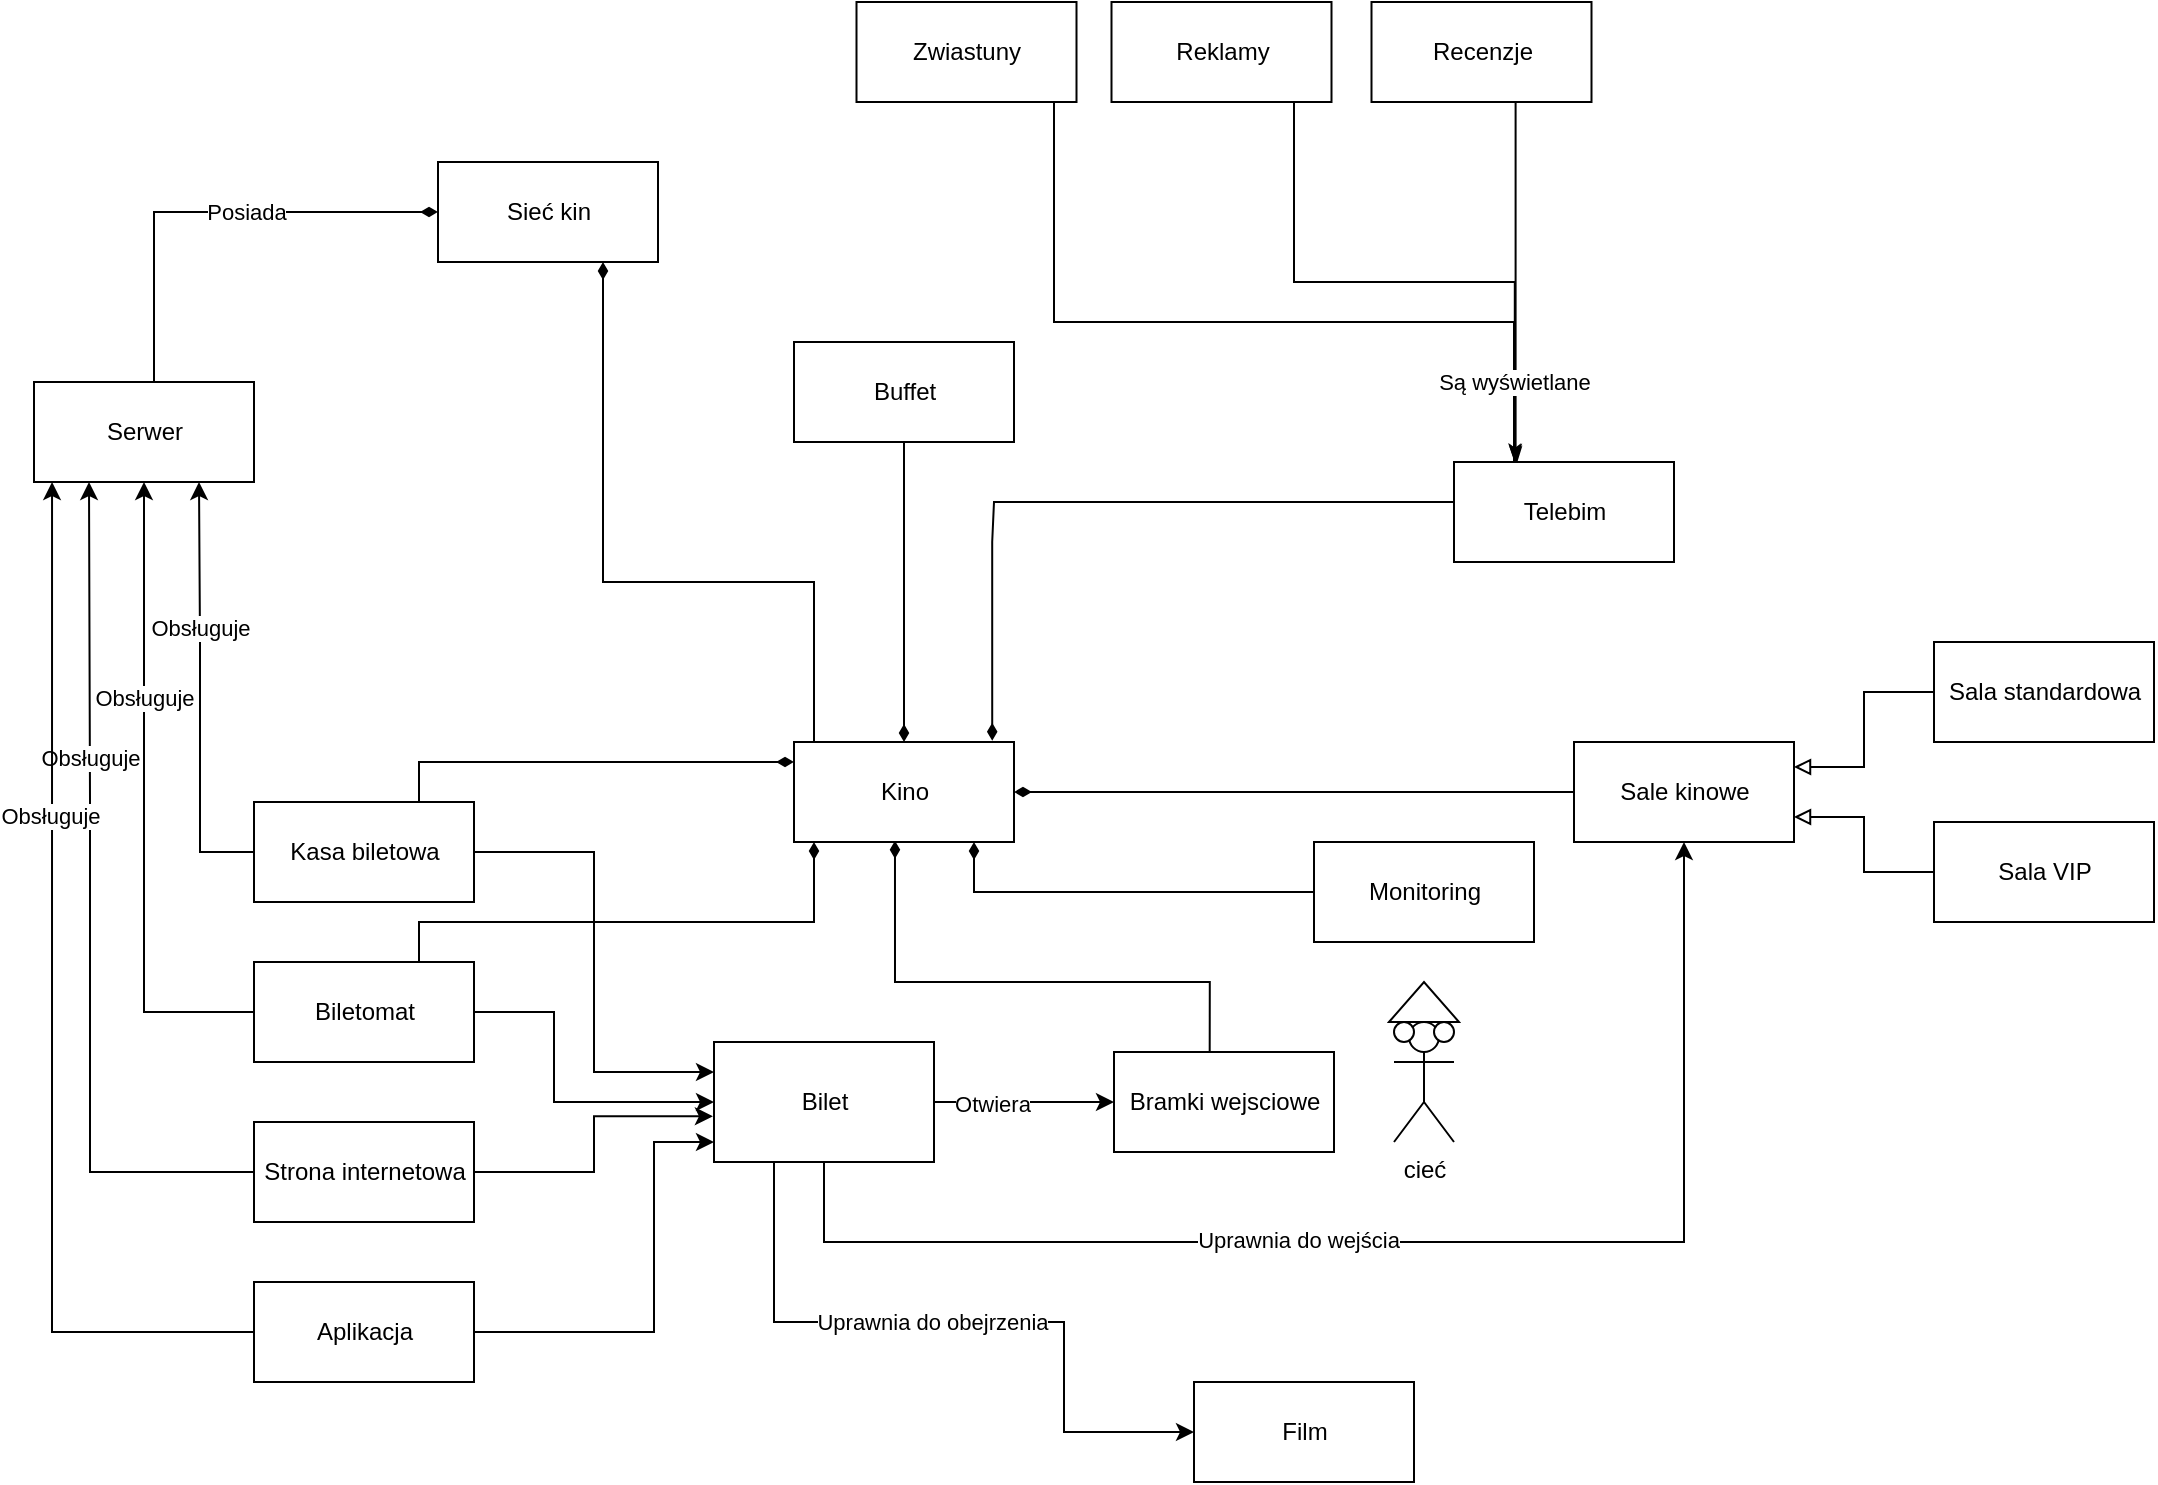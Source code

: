 <mxfile version="20.6.2" type="github" pages="3">
  <diagram id="tUHtiKDfzgEZTVPMA67a" name="Strona-1">
    <mxGraphModel dx="2889" dy="1122" grid="1" gridSize="10" guides="1" tooltips="1" connect="1" arrows="1" fold="1" page="1" pageScale="1" pageWidth="827" pageHeight="1169" math="0" shadow="0">
      <root>
        <mxCell id="0" />
        <mxCell id="1" parent="0" />
        <mxCell id="e89EQoEDFY6EmZiCrGHN-27" style="edgeStyle=orthogonalEdgeStyle;rounded=0;orthogonalLoop=1;jettySize=auto;html=1;exitX=0.459;exitY=0.987;exitDx=0;exitDy=0;entryX=0.435;entryY=0;entryDx=0;entryDy=0;entryPerimeter=0;endArrow=none;endFill=0;startArrow=diamondThin;startFill=1;exitPerimeter=0;" parent="1" source="e89EQoEDFY6EmZiCrGHN-5" target="e89EQoEDFY6EmZiCrGHN-6" edge="1">
          <mxGeometry relative="1" as="geometry">
            <Array as="points">
              <mxPoint x="-239" y="600" />
              <mxPoint x="-82" y="600" />
            </Array>
          </mxGeometry>
        </mxCell>
        <mxCell id="e89EQoEDFY6EmZiCrGHN-29" style="edgeStyle=orthogonalEdgeStyle;rounded=0;orthogonalLoop=1;jettySize=auto;html=1;exitX=1;exitY=0.5;exitDx=0;exitDy=0;entryX=0;entryY=0.5;entryDx=0;entryDy=0;endArrow=none;endFill=0;startArrow=diamondThin;startFill=1;" parent="1" source="e89EQoEDFY6EmZiCrGHN-5" target="e89EQoEDFY6EmZiCrGHN-9" edge="1">
          <mxGeometry relative="1" as="geometry">
            <mxPoint x="90" y="510" as="targetPoint" />
          </mxGeometry>
        </mxCell>
        <mxCell id="e89EQoEDFY6EmZiCrGHN-35" style="edgeStyle=orthogonalEdgeStyle;rounded=0;orthogonalLoop=1;jettySize=auto;html=1;entryX=0;entryY=0.5;entryDx=0;entryDy=0;endArrow=none;endFill=0;startArrow=diamondThin;startFill=1;exitX=0.901;exitY=-0.013;exitDx=0;exitDy=0;exitPerimeter=0;" parent="1" source="e89EQoEDFY6EmZiCrGHN-5" target="e89EQoEDFY6EmZiCrGHN-10" edge="1">
          <mxGeometry relative="1" as="geometry">
            <Array as="points">
              <mxPoint x="-191" y="380" />
              <mxPoint x="-190" y="380" />
              <mxPoint x="-190" y="360" />
              <mxPoint x="40" y="360" />
            </Array>
            <mxPoint x="-150" y="460" as="sourcePoint" />
          </mxGeometry>
        </mxCell>
        <mxCell id="yFYlk5kQzv674qGUQw_e-14" style="edgeStyle=orthogonalEdgeStyle;rounded=0;orthogonalLoop=1;jettySize=auto;html=1;entryX=0.75;entryY=1;entryDx=0;entryDy=0;endArrow=diamondThin;endFill=1;startArrow=none;startFill=0;" parent="1" source="e89EQoEDFY6EmZiCrGHN-5" target="e89EQoEDFY6EmZiCrGHN-21" edge="1">
          <mxGeometry relative="1" as="geometry">
            <Array as="points">
              <mxPoint x="-280" y="400" />
              <mxPoint x="-385" y="400" />
            </Array>
          </mxGeometry>
        </mxCell>
        <mxCell id="yFYlk5kQzv674qGUQw_e-15" style="edgeStyle=orthogonalEdgeStyle;rounded=0;orthogonalLoop=1;jettySize=auto;html=1;entryX=0.5;entryY=1;entryDx=0;entryDy=0;endArrow=none;endFill=0;startArrow=diamondThin;startFill=1;" parent="1" source="e89EQoEDFY6EmZiCrGHN-5" target="e89EQoEDFY6EmZiCrGHN-19" edge="1">
          <mxGeometry relative="1" as="geometry" />
        </mxCell>
        <mxCell id="yFYlk5kQzv674qGUQw_e-16" style="edgeStyle=orthogonalEdgeStyle;rounded=0;orthogonalLoop=1;jettySize=auto;html=1;entryX=0.75;entryY=0;entryDx=0;entryDy=0;endArrow=none;endFill=0;startArrow=diamondThin;startFill=1;" parent="1" source="e89EQoEDFY6EmZiCrGHN-5" target="e89EQoEDFY6EmZiCrGHN-7" edge="1">
          <mxGeometry relative="1" as="geometry">
            <Array as="points">
              <mxPoint x="-477" y="490" />
            </Array>
          </mxGeometry>
        </mxCell>
        <mxCell id="yFYlk5kQzv674qGUQw_e-17" style="edgeStyle=orthogonalEdgeStyle;rounded=0;orthogonalLoop=1;jettySize=auto;html=1;entryX=0.75;entryY=0;entryDx=0;entryDy=0;endArrow=none;endFill=0;startArrow=diamondThin;startFill=1;" parent="1" source="e89EQoEDFY6EmZiCrGHN-5" target="e89EQoEDFY6EmZiCrGHN-8" edge="1">
          <mxGeometry relative="1" as="geometry">
            <Array as="points">
              <mxPoint x="-280" y="570" />
              <mxPoint x="-477" y="570" />
            </Array>
          </mxGeometry>
        </mxCell>
        <mxCell id="yFYlk5kQzv674qGUQw_e-20" style="edgeStyle=orthogonalEdgeStyle;rounded=0;orthogonalLoop=1;jettySize=auto;html=1;entryX=0;entryY=0.5;entryDx=0;entryDy=0;endArrow=none;endFill=0;startArrow=diamondThin;startFill=1;" parent="1" source="e89EQoEDFY6EmZiCrGHN-5" target="e89EQoEDFY6EmZiCrGHN-11" edge="1">
          <mxGeometry relative="1" as="geometry">
            <Array as="points">
              <mxPoint x="-200" y="555" />
            </Array>
          </mxGeometry>
        </mxCell>
        <mxCell id="e89EQoEDFY6EmZiCrGHN-5" value="Kino" style="html=1;" parent="1" vertex="1">
          <mxGeometry x="-290" y="480" width="110" height="50" as="geometry" />
        </mxCell>
        <mxCell id="e89EQoEDFY6EmZiCrGHN-6" value="Bramki wejsciowe" style="html=1;" parent="1" vertex="1">
          <mxGeometry x="-130" y="635" width="110" height="50" as="geometry" />
        </mxCell>
        <mxCell id="e89EQoEDFY6EmZiCrGHN-31" style="edgeStyle=orthogonalEdgeStyle;rounded=0;orthogonalLoop=1;jettySize=auto;html=1;exitX=1;exitY=0.5;exitDx=0;exitDy=0;entryX=0;entryY=0.25;entryDx=0;entryDy=0;" parent="1" source="e89EQoEDFY6EmZiCrGHN-7" target="e89EQoEDFY6EmZiCrGHN-18" edge="1">
          <mxGeometry relative="1" as="geometry" />
        </mxCell>
        <mxCell id="yFYlk5kQzv674qGUQw_e-13" style="edgeStyle=orthogonalEdgeStyle;rounded=0;orthogonalLoop=1;jettySize=auto;html=1;entryX=0.75;entryY=1;entryDx=0;entryDy=0;endArrow=classic;endFill=1;" parent="1" source="e89EQoEDFY6EmZiCrGHN-7" target="e89EQoEDFY6EmZiCrGHN-20" edge="1">
          <mxGeometry relative="1" as="geometry">
            <Array as="points">
              <mxPoint x="-587" y="535" />
              <mxPoint x="-587" y="430" />
            </Array>
          </mxGeometry>
        </mxCell>
        <mxCell id="Df0cgUuXKTAo6I97peNi-8" value="Obsługuje" style="edgeLabel;html=1;align=center;verticalAlign=middle;resizable=0;points=[];" parent="yFYlk5kQzv674qGUQw_e-13" vertex="1" connectable="0">
          <mxGeometry x="0.316" relative="1" as="geometry">
            <mxPoint as="offset" />
          </mxGeometry>
        </mxCell>
        <mxCell id="e89EQoEDFY6EmZiCrGHN-7" value="Kasa biletowa" style="html=1;" parent="1" vertex="1">
          <mxGeometry x="-560" y="510" width="110" height="50" as="geometry" />
        </mxCell>
        <mxCell id="e89EQoEDFY6EmZiCrGHN-32" style="edgeStyle=orthogonalEdgeStyle;rounded=0;orthogonalLoop=1;jettySize=auto;html=1;exitX=1;exitY=0.5;exitDx=0;exitDy=0;entryX=0;entryY=0.5;entryDx=0;entryDy=0;" parent="1" source="e89EQoEDFY6EmZiCrGHN-8" target="e89EQoEDFY6EmZiCrGHN-18" edge="1">
          <mxGeometry relative="1" as="geometry">
            <Array as="points">
              <mxPoint x="-410" y="615" />
              <mxPoint x="-410" y="660" />
            </Array>
          </mxGeometry>
        </mxCell>
        <mxCell id="yFYlk5kQzv674qGUQw_e-12" style="edgeStyle=orthogonalEdgeStyle;rounded=0;orthogonalLoop=1;jettySize=auto;html=1;entryX=0.5;entryY=1;entryDx=0;entryDy=0;endArrow=classic;endFill=1;" parent="1" source="e89EQoEDFY6EmZiCrGHN-8" target="e89EQoEDFY6EmZiCrGHN-20" edge="1">
          <mxGeometry relative="1" as="geometry">
            <Array as="points">
              <mxPoint x="-615" y="615" />
            </Array>
          </mxGeometry>
        </mxCell>
        <mxCell id="Df0cgUuXKTAo6I97peNi-9" value="Obsługuje" style="edgeLabel;html=1;align=center;verticalAlign=middle;resizable=0;points=[];" parent="yFYlk5kQzv674qGUQw_e-12" vertex="1" connectable="0">
          <mxGeometry x="0.326" relative="1" as="geometry">
            <mxPoint as="offset" />
          </mxGeometry>
        </mxCell>
        <mxCell id="e89EQoEDFY6EmZiCrGHN-8" value="Biletomat" style="html=1;" parent="1" vertex="1">
          <mxGeometry x="-560" y="590" width="110" height="50" as="geometry" />
        </mxCell>
        <mxCell id="e89EQoEDFY6EmZiCrGHN-9" value="Sale kinowe" style="html=1;" parent="1" vertex="1">
          <mxGeometry x="100" y="480" width="110" height="50" as="geometry" />
        </mxCell>
        <mxCell id="Df0cgUuXKTAo6I97peNi-18" style="edgeStyle=orthogonalEdgeStyle;rounded=0;orthogonalLoop=1;jettySize=auto;html=1;startArrow=classicThin;startFill=1;endArrow=none;endFill=0;entryX=0.75;entryY=1;entryDx=0;entryDy=0;exitX=0.28;exitY=0.004;exitDx=0;exitDy=0;exitPerimeter=0;" parent="1" source="e89EQoEDFY6EmZiCrGHN-10" target="Df0cgUuXKTAo6I97peNi-16" edge="1">
          <mxGeometry relative="1" as="geometry">
            <mxPoint x="90" y="340" as="sourcePoint" />
            <mxPoint x="80" y="220" as="targetPoint" />
            <Array as="points">
              <mxPoint x="71" y="160" />
            </Array>
          </mxGeometry>
        </mxCell>
        <mxCell id="Df0cgUuXKTAo6I97peNi-19" style="edgeStyle=orthogonalEdgeStyle;rounded=0;orthogonalLoop=1;jettySize=auto;html=1;exitX=0.276;exitY=0;exitDx=0;exitDy=0;entryX=0.928;entryY=1;entryDx=0;entryDy=0;startArrow=classicThin;startFill=1;endArrow=none;endFill=0;exitPerimeter=0;entryPerimeter=0;" parent="1" source="e89EQoEDFY6EmZiCrGHN-10" target="Df0cgUuXKTAo6I97peNi-15" edge="1">
          <mxGeometry relative="1" as="geometry">
            <Array as="points">
              <mxPoint x="70" y="250" />
              <mxPoint x="-40" y="250" />
              <mxPoint x="-40" y="160" />
            </Array>
          </mxGeometry>
        </mxCell>
        <mxCell id="Df0cgUuXKTAo6I97peNi-20" style="edgeStyle=orthogonalEdgeStyle;rounded=0;orthogonalLoop=1;jettySize=auto;html=1;exitX=0.283;exitY=0.027;exitDx=0;exitDy=0;entryX=0.75;entryY=1;entryDx=0;entryDy=0;startArrow=classicThin;startFill=1;endArrow=none;endFill=0;exitPerimeter=0;" parent="1" source="e89EQoEDFY6EmZiCrGHN-10" target="Df0cgUuXKTAo6I97peNi-14" edge="1">
          <mxGeometry relative="1" as="geometry">
            <Array as="points">
              <mxPoint x="71" y="340" />
              <mxPoint x="70" y="340" />
              <mxPoint x="70" y="270" />
              <mxPoint x="-160" y="270" />
              <mxPoint x="-160" y="160" />
            </Array>
          </mxGeometry>
        </mxCell>
        <mxCell id="Df0cgUuXKTAo6I97peNi-22" value="Są wyświetlane" style="edgeLabel;html=1;align=center;verticalAlign=middle;resizable=0;points=[];" parent="Df0cgUuXKTAo6I97peNi-20" vertex="1" connectable="0">
          <mxGeometry x="-0.8" relative="1" as="geometry">
            <mxPoint as="offset" />
          </mxGeometry>
        </mxCell>
        <mxCell id="e89EQoEDFY6EmZiCrGHN-10" value="Telebim" style="html=1;" parent="1" vertex="1">
          <mxGeometry x="40" y="340" width="110" height="50" as="geometry" />
        </mxCell>
        <mxCell id="e89EQoEDFY6EmZiCrGHN-11" value="Monitoring" style="html=1;" parent="1" vertex="1">
          <mxGeometry x="-30" y="530" width="110" height="50" as="geometry" />
        </mxCell>
        <mxCell id="yFYlk5kQzv674qGUQw_e-2" style="edgeStyle=orthogonalEdgeStyle;rounded=0;orthogonalLoop=1;jettySize=auto;html=1;entryX=1;entryY=0.75;entryDx=0;entryDy=0;endArrow=block;endFill=0;" parent="1" source="e89EQoEDFY6EmZiCrGHN-15" target="e89EQoEDFY6EmZiCrGHN-9" edge="1">
          <mxGeometry relative="1" as="geometry" />
        </mxCell>
        <mxCell id="e89EQoEDFY6EmZiCrGHN-15" value="Sala VIP" style="html=1;" parent="1" vertex="1">
          <mxGeometry x="280" y="520" width="110" height="50" as="geometry" />
        </mxCell>
        <mxCell id="yFYlk5kQzv674qGUQw_e-1" style="edgeStyle=orthogonalEdgeStyle;rounded=0;orthogonalLoop=1;jettySize=auto;html=1;entryX=1;entryY=0.25;entryDx=0;entryDy=0;endArrow=block;endFill=0;" parent="1" source="e89EQoEDFY6EmZiCrGHN-16" target="e89EQoEDFY6EmZiCrGHN-9" edge="1">
          <mxGeometry relative="1" as="geometry" />
        </mxCell>
        <mxCell id="e89EQoEDFY6EmZiCrGHN-16" value="Sala standardowa" style="html=1;" parent="1" vertex="1">
          <mxGeometry x="280" y="430" width="110" height="50" as="geometry" />
        </mxCell>
        <mxCell id="e89EQoEDFY6EmZiCrGHN-17" value="Film" style="html=1;" parent="1" vertex="1">
          <mxGeometry x="-90" y="800" width="110" height="50" as="geometry" />
        </mxCell>
        <mxCell id="e89EQoEDFY6EmZiCrGHN-30" style="edgeStyle=orthogonalEdgeStyle;rounded=0;orthogonalLoop=1;jettySize=auto;html=1;exitX=1;exitY=0.5;exitDx=0;exitDy=0;" parent="1" source="e89EQoEDFY6EmZiCrGHN-18" target="e89EQoEDFY6EmZiCrGHN-6" edge="1">
          <mxGeometry relative="1" as="geometry" />
        </mxCell>
        <mxCell id="Df0cgUuXKTAo6I97peNi-3" value="Otwiera" style="edgeLabel;html=1;align=center;verticalAlign=middle;resizable=0;points=[];" parent="e89EQoEDFY6EmZiCrGHN-30" vertex="1" connectable="0">
          <mxGeometry x="-0.368" y="-1" relative="1" as="geometry">
            <mxPoint as="offset" />
          </mxGeometry>
        </mxCell>
        <mxCell id="yFYlk5kQzv674qGUQw_e-8" style="edgeStyle=orthogonalEdgeStyle;rounded=0;orthogonalLoop=1;jettySize=auto;html=1;entryX=0.5;entryY=1;entryDx=0;entryDy=0;endArrow=classic;endFill=1;" parent="1" source="e89EQoEDFY6EmZiCrGHN-18" target="e89EQoEDFY6EmZiCrGHN-9" edge="1">
          <mxGeometry relative="1" as="geometry">
            <Array as="points">
              <mxPoint x="-275" y="730" />
              <mxPoint x="155" y="730" />
            </Array>
          </mxGeometry>
        </mxCell>
        <mxCell id="Df0cgUuXKTAo6I97peNi-7" value="Uprawnia do wejścia" style="edgeLabel;html=1;align=center;verticalAlign=middle;resizable=0;points=[];" parent="yFYlk5kQzv674qGUQw_e-8" vertex="1" connectable="0">
          <mxGeometry x="-0.175" y="1" relative="1" as="geometry">
            <mxPoint as="offset" />
          </mxGeometry>
        </mxCell>
        <mxCell id="yFYlk5kQzv674qGUQw_e-9" style="edgeStyle=orthogonalEdgeStyle;rounded=0;orthogonalLoop=1;jettySize=auto;html=1;entryX=0;entryY=0.5;entryDx=0;entryDy=0;endArrow=classic;endFill=1;" parent="1" source="e89EQoEDFY6EmZiCrGHN-18" target="e89EQoEDFY6EmZiCrGHN-17" edge="1">
          <mxGeometry relative="1" as="geometry">
            <Array as="points">
              <mxPoint x="-300" y="770" />
              <mxPoint x="-155" y="770" />
              <mxPoint x="-155" y="825" />
            </Array>
          </mxGeometry>
        </mxCell>
        <mxCell id="Df0cgUuXKTAo6I97peNi-6" value="Uprawnia do obejrzenia" style="edgeLabel;html=1;align=center;verticalAlign=middle;resizable=0;points=[];" parent="yFYlk5kQzv674qGUQw_e-9" vertex="1" connectable="0">
          <mxGeometry x="-0.079" relative="1" as="geometry">
            <mxPoint as="offset" />
          </mxGeometry>
        </mxCell>
        <mxCell id="e89EQoEDFY6EmZiCrGHN-18" value="Bilet" style="html=1;" parent="1" vertex="1">
          <mxGeometry x="-330" y="630" width="110" height="60" as="geometry" />
        </mxCell>
        <mxCell id="e89EQoEDFY6EmZiCrGHN-19" value="Buffet" style="html=1;" parent="1" vertex="1">
          <mxGeometry x="-290" y="280" width="110" height="50" as="geometry" />
        </mxCell>
        <mxCell id="yFYlk5kQzv674qGUQw_e-4" style="edgeStyle=orthogonalEdgeStyle;rounded=0;orthogonalLoop=1;jettySize=auto;html=1;entryX=0;entryY=0.5;entryDx=0;entryDy=0;endArrow=diamondThin;endFill=1;" parent="1" source="e89EQoEDFY6EmZiCrGHN-20" target="e89EQoEDFY6EmZiCrGHN-21" edge="1">
          <mxGeometry relative="1" as="geometry">
            <Array as="points">
              <mxPoint x="-610" y="215" />
            </Array>
          </mxGeometry>
        </mxCell>
        <mxCell id="Df0cgUuXKTAo6I97peNi-12" value="Posiada" style="edgeLabel;html=1;align=center;verticalAlign=middle;resizable=0;points=[];" parent="yFYlk5kQzv674qGUQw_e-4" vertex="1" connectable="0">
          <mxGeometry x="0.15" relative="1" as="geometry">
            <mxPoint as="offset" />
          </mxGeometry>
        </mxCell>
        <mxCell id="e89EQoEDFY6EmZiCrGHN-20" value="Serwer" style="html=1;" parent="1" vertex="1">
          <mxGeometry x="-670" y="300" width="110" height="50" as="geometry" />
        </mxCell>
        <mxCell id="e89EQoEDFY6EmZiCrGHN-21" value="Sieć kin" style="html=1;" parent="1" vertex="1">
          <mxGeometry x="-468" y="190" width="110" height="50" as="geometry" />
        </mxCell>
        <mxCell id="e89EQoEDFY6EmZiCrGHN-33" style="edgeStyle=orthogonalEdgeStyle;rounded=0;orthogonalLoop=1;jettySize=auto;html=1;entryX=-0.005;entryY=0.619;entryDx=0;entryDy=0;entryPerimeter=0;" parent="1" source="e89EQoEDFY6EmZiCrGHN-22" target="e89EQoEDFY6EmZiCrGHN-18" edge="1">
          <mxGeometry relative="1" as="geometry" />
        </mxCell>
        <mxCell id="yFYlk5kQzv674qGUQw_e-11" style="edgeStyle=orthogonalEdgeStyle;rounded=0;orthogonalLoop=1;jettySize=auto;html=1;entryX=0.25;entryY=1;entryDx=0;entryDy=0;endArrow=classic;endFill=1;" parent="1" source="e89EQoEDFY6EmZiCrGHN-22" target="e89EQoEDFY6EmZiCrGHN-20" edge="1">
          <mxGeometry relative="1" as="geometry">
            <Array as="points">
              <mxPoint x="-642" y="695" />
              <mxPoint x="-642" y="510" />
            </Array>
          </mxGeometry>
        </mxCell>
        <mxCell id="Df0cgUuXKTAo6I97peNi-10" value="Obsługuje" style="edgeLabel;html=1;align=center;verticalAlign=middle;resizable=0;points=[];" parent="yFYlk5kQzv674qGUQw_e-11" vertex="1" connectable="0">
          <mxGeometry x="0.355" relative="1" as="geometry">
            <mxPoint as="offset" />
          </mxGeometry>
        </mxCell>
        <mxCell id="e89EQoEDFY6EmZiCrGHN-22" value="Strona internetowa" style="html=1;" parent="1" vertex="1">
          <mxGeometry x="-560" y="670" width="110" height="50" as="geometry" />
        </mxCell>
        <mxCell id="e89EQoEDFY6EmZiCrGHN-34" style="edgeStyle=orthogonalEdgeStyle;rounded=0;orthogonalLoop=1;jettySize=auto;html=1;" parent="1" source="e89EQoEDFY6EmZiCrGHN-23" edge="1">
          <mxGeometry relative="1" as="geometry">
            <mxPoint x="-330" y="680" as="targetPoint" />
            <Array as="points">
              <mxPoint x="-360" y="775" />
              <mxPoint x="-360" y="680" />
              <mxPoint x="-330" y="680" />
            </Array>
          </mxGeometry>
        </mxCell>
        <mxCell id="yFYlk5kQzv674qGUQw_e-10" style="edgeStyle=orthogonalEdgeStyle;rounded=0;orthogonalLoop=1;jettySize=auto;html=1;entryX=0.082;entryY=1;entryDx=0;entryDy=0;entryPerimeter=0;endArrow=classic;endFill=1;" parent="1" source="e89EQoEDFY6EmZiCrGHN-23" target="e89EQoEDFY6EmZiCrGHN-20" edge="1">
          <mxGeometry relative="1" as="geometry">
            <Array as="points">
              <mxPoint x="-661" y="775" />
            </Array>
          </mxGeometry>
        </mxCell>
        <mxCell id="Df0cgUuXKTAo6I97peNi-11" value="Obsługuje" style="edgeLabel;html=1;align=center;verticalAlign=middle;resizable=0;points=[];" parent="yFYlk5kQzv674qGUQw_e-10" vertex="1" connectable="0">
          <mxGeometry x="0.365" y="1" relative="1" as="geometry">
            <mxPoint as="offset" />
          </mxGeometry>
        </mxCell>
        <mxCell id="e89EQoEDFY6EmZiCrGHN-23" value="Aplikacja" style="html=1;" parent="1" vertex="1">
          <mxGeometry x="-560" y="750" width="110" height="50" as="geometry" />
        </mxCell>
        <mxCell id="yFYlk5kQzv674qGUQw_e-21" value="cieć" style="shape=umlActor;verticalLabelPosition=bottom;verticalAlign=top;html=1;outlineConnect=0;" parent="1" vertex="1">
          <mxGeometry x="10" y="620" width="30" height="60" as="geometry" />
        </mxCell>
        <mxCell id="yFYlk5kQzv674qGUQw_e-23" value="" style="triangle;whiteSpace=wrap;html=1;direction=north;" parent="1" vertex="1">
          <mxGeometry x="7.5" y="600" width="35" height="20" as="geometry" />
        </mxCell>
        <mxCell id="Df0cgUuXKTAo6I97peNi-1" value="" style="ellipse;whiteSpace=wrap;html=1;aspect=fixed;" parent="1" vertex="1">
          <mxGeometry x="10" y="620" width="10" height="10" as="geometry" />
        </mxCell>
        <mxCell id="Df0cgUuXKTAo6I97peNi-2" value="" style="ellipse;whiteSpace=wrap;html=1;aspect=fixed;" parent="1" vertex="1">
          <mxGeometry x="30" y="620" width="10" height="10" as="geometry" />
        </mxCell>
        <mxCell id="Df0cgUuXKTAo6I97peNi-14" value="Zwiastuny" style="html=1;" parent="1" vertex="1">
          <mxGeometry x="-258.75" y="110" width="110" height="50" as="geometry" />
        </mxCell>
        <mxCell id="Df0cgUuXKTAo6I97peNi-15" value="Reklamy" style="html=1;" parent="1" vertex="1">
          <mxGeometry x="-131.25" y="110" width="110" height="50" as="geometry" />
        </mxCell>
        <mxCell id="Df0cgUuXKTAo6I97peNi-16" value="Recenzje" style="html=1;" parent="1" vertex="1">
          <mxGeometry x="-1.25" y="110" width="110" height="50" as="geometry" />
        </mxCell>
      </root>
    </mxGraphModel>
  </diagram>
  <diagram id="9IYc9xzcBmZGfHSVLD5R" name="Diagram przypadków użycia">
    <mxGraphModel dx="2062" dy="1122" grid="1" gridSize="10" guides="1" tooltips="1" connect="1" arrows="1" fold="1" page="1" pageScale="1" pageWidth="850" pageHeight="1100" math="0" shadow="0">
      <root>
        <mxCell id="0" />
        <mxCell id="1" parent="0" />
      </root>
    </mxGraphModel>
  </diagram>
  <diagram id="Eq2J6N2sAhkhXQ3XGdyd" name="Wymagania formalne">
    <mxGraphModel dx="2568" dy="2035" grid="1" gridSize="10" guides="1" tooltips="1" connect="1" arrows="1" fold="1" page="1" pageScale="1" pageWidth="850" pageHeight="1100" math="0" shadow="0">
      <root>
        <mxCell id="0" />
        <mxCell id="1" parent="0" />
        <mxCell id="LwznUZbxSN988DYVW158-64" style="edgeStyle=orthogonalEdgeStyle;rounded=0;orthogonalLoop=1;jettySize=auto;html=1;entryX=1;entryY=0.5;entryDx=0;entryDy=0;" edge="1" parent="1" source="LwznUZbxSN988DYVW158-9" target="LwznUZbxSN988DYVW158-31">
          <mxGeometry relative="1" as="geometry" />
        </mxCell>
        <mxCell id="LwznUZbxSN988DYVW158-9" value="Sprzedaż biletów online" style="html=1;" vertex="1" parent="1">
          <mxGeometry x="709" y="100" width="157.5" height="50" as="geometry" />
        </mxCell>
        <mxCell id="LwznUZbxSN988DYVW158-71" style="edgeStyle=orthogonalEdgeStyle;rounded=0;orthogonalLoop=1;jettySize=auto;html=1;entryX=1;entryY=0.5;entryDx=0;entryDy=0;" edge="1" parent="1" source="LwznUZbxSN988DYVW158-10" target="LwznUZbxSN988DYVW158-31">
          <mxGeometry relative="1" as="geometry">
            <Array as="points">
              <mxPoint x="630" y="245" />
              <mxPoint x="630" y="295" />
            </Array>
          </mxGeometry>
        </mxCell>
        <mxCell id="LwznUZbxSN988DYVW158-10" value="Wystawianie recenzji" style="html=1;" vertex="1" parent="1">
          <mxGeometry x="710.25" y="220" width="160" height="50" as="geometry" />
        </mxCell>
        <mxCell id="LwznUZbxSN988DYVW158-78" style="edgeStyle=orthogonalEdgeStyle;rounded=0;orthogonalLoop=1;jettySize=auto;html=1;entryX=1;entryY=0.5;entryDx=0;entryDy=0;" edge="1" parent="1" source="LwznUZbxSN988DYVW158-11" target="LwznUZbxSN988DYVW158-32">
          <mxGeometry relative="1" as="geometry" />
        </mxCell>
        <mxCell id="LwznUZbxSN988DYVW158-11" value="Sprzedaż jedzenia" style="html=1;" vertex="1" parent="1">
          <mxGeometry x="140" y="650" width="160" height="50" as="geometry" />
        </mxCell>
        <mxCell id="LwznUZbxSN988DYVW158-55" style="edgeStyle=orthogonalEdgeStyle;rounded=0;orthogonalLoop=1;jettySize=auto;html=1;entryX=1;entryY=0.5;entryDx=0;entryDy=0;" edge="1" parent="1" source="LwznUZbxSN988DYVW158-12" target="LwznUZbxSN988DYVW158-29">
          <mxGeometry relative="1" as="geometry" />
        </mxCell>
        <mxCell id="LwznUZbxSN988DYVW158-12" value="Obsługa aplikacji" style="html=1;" vertex="1" parent="1">
          <mxGeometry x="140" y="220" width="160" height="50" as="geometry" />
        </mxCell>
        <mxCell id="LwznUZbxSN988DYVW158-56" style="edgeStyle=orthogonalEdgeStyle;rounded=0;orthogonalLoop=1;jettySize=auto;html=1;entryX=1;entryY=0.5;entryDx=0;entryDy=0;" edge="1" parent="1" source="LwznUZbxSN988DYVW158-13" target="LwznUZbxSN988DYVW158-29">
          <mxGeometry relative="1" as="geometry" />
        </mxCell>
        <mxCell id="LwznUZbxSN988DYVW158-13" value="Obsługa strony&lt;br&gt;internetowej" style="html=1;" vertex="1" parent="1">
          <mxGeometry x="140" y="290" width="160" height="50" as="geometry" />
        </mxCell>
        <mxCell id="LwznUZbxSN988DYVW158-63" style="edgeStyle=orthogonalEdgeStyle;rounded=0;orthogonalLoop=1;jettySize=auto;html=1;entryX=1;entryY=0.5;entryDx=0;entryDy=0;" edge="1" parent="1" source="LwznUZbxSN988DYVW158-14" target="LwznUZbxSN988DYVW158-31">
          <mxGeometry relative="1" as="geometry">
            <Array as="points">
              <mxPoint x="630" y="25" />
              <mxPoint x="630" y="295" />
            </Array>
          </mxGeometry>
        </mxCell>
        <mxCell id="LwznUZbxSN988DYVW158-14" value="Rezerwacja biletów" style="html=1;" vertex="1" parent="1">
          <mxGeometry x="711.5" width="157.5" height="50" as="geometry" />
        </mxCell>
        <mxCell id="LwznUZbxSN988DYVW158-68" style="edgeStyle=orthogonalEdgeStyle;rounded=0;orthogonalLoop=1;jettySize=auto;html=1;entryX=1;entryY=0.5;entryDx=0;entryDy=0;" edge="1" parent="1" source="LwznUZbxSN988DYVW158-15" target="LwznUZbxSN988DYVW158-31">
          <mxGeometry relative="1" as="geometry">
            <Array as="points">
              <mxPoint x="630" y="465" />
              <mxPoint x="630" y="295" />
            </Array>
          </mxGeometry>
        </mxCell>
        <mxCell id="LwznUZbxSN988DYVW158-15" value="Przeglądanie historii&lt;br&gt;&amp;nbsp;zakupów" style="html=1;" vertex="1" parent="1">
          <mxGeometry x="711.5" y="440" width="157.5" height="50" as="geometry" />
        </mxCell>
        <mxCell id="LwznUZbxSN988DYVW158-69" style="edgeStyle=orthogonalEdgeStyle;rounded=0;orthogonalLoop=1;jettySize=auto;html=1;entryX=1;entryY=0.5;entryDx=0;entryDy=0;" edge="1" parent="1" source="LwznUZbxSN988DYVW158-16" target="LwznUZbxSN988DYVW158-31">
          <mxGeometry relative="1" as="geometry">
            <Array as="points">
              <mxPoint x="630" y="525" />
              <mxPoint x="630" y="295" />
            </Array>
          </mxGeometry>
        </mxCell>
        <mxCell id="LwznUZbxSN988DYVW158-16" value="Rekomendacje filmów" style="html=1;" vertex="1" parent="1">
          <mxGeometry x="711.5" y="500" width="157.5" height="50" as="geometry" />
        </mxCell>
        <mxCell id="LwznUZbxSN988DYVW158-70" style="edgeStyle=orthogonalEdgeStyle;rounded=0;orthogonalLoop=1;jettySize=auto;html=1;entryX=1;entryY=0.5;entryDx=0;entryDy=0;" edge="1" parent="1" source="LwznUZbxSN988DYVW158-17" target="LwznUZbxSN988DYVW158-31">
          <mxGeometry relative="1" as="geometry">
            <Array as="points">
              <mxPoint x="630" y="585" />
              <mxPoint x="630" y="295" />
            </Array>
          </mxGeometry>
        </mxCell>
        <mxCell id="LwznUZbxSN988DYVW158-17" value="Wysyłanie maili &lt;br&gt;marketingowych" style="html=1;" vertex="1" parent="1">
          <mxGeometry x="710.25" y="560" width="160" height="50" as="geometry" />
        </mxCell>
        <mxCell id="LwznUZbxSN988DYVW158-65" style="edgeStyle=orthogonalEdgeStyle;rounded=0;orthogonalLoop=1;jettySize=auto;html=1;entryX=1;entryY=0.5;entryDx=0;entryDy=0;" edge="1" parent="1" source="LwznUZbxSN988DYVW158-18" target="LwznUZbxSN988DYVW158-31">
          <mxGeometry relative="1" as="geometry" />
        </mxCell>
        <mxCell id="LwznUZbxSN988DYVW158-18" value="Nagradzanie za recenzje" style="html=1;" vertex="1" parent="1">
          <mxGeometry x="709" y="160" width="157.5" height="50" as="geometry" />
        </mxCell>
        <mxCell id="LwznUZbxSN988DYVW158-67" style="edgeStyle=orthogonalEdgeStyle;rounded=0;orthogonalLoop=1;jettySize=auto;html=1;entryX=1;entryY=0.5;entryDx=0;entryDy=0;" edge="1" parent="1" source="LwznUZbxSN988DYVW158-19" target="LwznUZbxSN988DYVW158-31">
          <mxGeometry relative="1" as="geometry">
            <Array as="points">
              <mxPoint x="630" y="405" />
              <mxPoint x="630" y="295" />
            </Array>
          </mxGeometry>
        </mxCell>
        <mxCell id="LwznUZbxSN988DYVW158-19" value="Przyznawanie zniżek" style="html=1;" vertex="1" parent="1">
          <mxGeometry x="711.5" y="380" width="160" height="50" as="geometry" />
        </mxCell>
        <mxCell id="LwznUZbxSN988DYVW158-77" style="edgeStyle=orthogonalEdgeStyle;rounded=0;orthogonalLoop=1;jettySize=auto;html=1;entryX=1;entryY=0.5;entryDx=0;entryDy=0;" edge="1" parent="1" source="LwznUZbxSN988DYVW158-20" target="LwznUZbxSN988DYVW158-24">
          <mxGeometry relative="1" as="geometry" />
        </mxCell>
        <mxCell id="LwznUZbxSN988DYVW158-20" value="Określenie ceny biletów" style="html=1;" vertex="1" parent="1">
          <mxGeometry x="1199" y="50" width="160" height="50" as="geometry" />
        </mxCell>
        <mxCell id="LwznUZbxSN988DYVW158-59" style="edgeStyle=orthogonalEdgeStyle;rounded=0;orthogonalLoop=1;jettySize=auto;html=1;entryX=1;entryY=0.5;entryDx=0;entryDy=0;" edge="1" parent="1" source="LwznUZbxSN988DYVW158-21" target="LwznUZbxSN988DYVW158-12">
          <mxGeometry relative="1" as="geometry" />
        </mxCell>
        <mxCell id="LwznUZbxSN988DYVW158-21" value="Wyświetlanie materiałów &lt;br&gt;marketingowych" style="html=1;" vertex="1" parent="1">
          <mxGeometry x="390" y="350" width="160" height="50" as="geometry" />
        </mxCell>
        <mxCell id="LwznUZbxSN988DYVW158-66" style="edgeStyle=orthogonalEdgeStyle;rounded=0;orthogonalLoop=1;jettySize=auto;html=1;entryX=1;entryY=0.5;entryDx=0;entryDy=0;" edge="1" parent="1" source="LwznUZbxSN988DYVW158-22" target="LwznUZbxSN988DYVW158-31">
          <mxGeometry relative="1" as="geometry">
            <Array as="points">
              <mxPoint x="630" y="345" />
              <mxPoint x="630" y="295" />
            </Array>
          </mxGeometry>
        </mxCell>
        <mxCell id="LwznUZbxSN988DYVW158-22" value="Zakładanie konta" style="html=1;" vertex="1" parent="1">
          <mxGeometry x="711.5" y="320" width="160" height="50" as="geometry" />
        </mxCell>
        <mxCell id="LwznUZbxSN988DYVW158-74" style="edgeStyle=orthogonalEdgeStyle;rounded=0;orthogonalLoop=1;jettySize=auto;html=1;entryX=1;entryY=0.5;entryDx=0;entryDy=0;" edge="1" parent="1" source="LwznUZbxSN988DYVW158-24" target="LwznUZbxSN988DYVW158-14">
          <mxGeometry relative="1" as="geometry">
            <Array as="points">
              <mxPoint x="929" y="60" />
              <mxPoint x="929" y="25" />
            </Array>
          </mxGeometry>
        </mxCell>
        <mxCell id="LwznUZbxSN988DYVW158-75" style="edgeStyle=orthogonalEdgeStyle;rounded=0;orthogonalLoop=1;jettySize=auto;html=1;entryX=1;entryY=0.5;entryDx=0;entryDy=0;" edge="1" parent="1" source="LwznUZbxSN988DYVW158-24" target="LwznUZbxSN988DYVW158-9">
          <mxGeometry relative="1" as="geometry" />
        </mxCell>
        <mxCell id="LwznUZbxSN988DYVW158-24" value="Opłacenie biletu" style="html=1;" vertex="1" parent="1">
          <mxGeometry x="989" y="50" width="160" height="50" as="geometry" />
        </mxCell>
        <mxCell id="LwznUZbxSN988DYVW158-72" style="edgeStyle=orthogonalEdgeStyle;rounded=0;orthogonalLoop=1;jettySize=auto;html=1;entryX=1;entryY=0.5;entryDx=0;entryDy=0;" edge="1" parent="1" source="LwznUZbxSN988DYVW158-25" target="LwznUZbxSN988DYVW158-14">
          <mxGeometry relative="1" as="geometry" />
        </mxCell>
        <mxCell id="LwznUZbxSN988DYVW158-25" value="Anulowanie rezerwacji" style="html=1;" vertex="1" parent="1">
          <mxGeometry x="989" y="-90" width="157.5" height="50" as="geometry" />
        </mxCell>
        <mxCell id="LwznUZbxSN988DYVW158-73" style="edgeStyle=orthogonalEdgeStyle;rounded=0;orthogonalLoop=1;jettySize=auto;html=1;entryX=1;entryY=0.5;entryDx=0;entryDy=0;" edge="1" parent="1" source="LwznUZbxSN988DYVW158-26" target="LwznUZbxSN988DYVW158-14">
          <mxGeometry relative="1" as="geometry" />
        </mxCell>
        <mxCell id="LwznUZbxSN988DYVW158-26" value="Blokowanie możliwości &lt;br&gt;rezerwacji" style="html=1;" vertex="1" parent="1">
          <mxGeometry x="989" y="-20" width="160" height="50" as="geometry" />
        </mxCell>
        <mxCell id="LwznUZbxSN988DYVW158-76" style="edgeStyle=orthogonalEdgeStyle;rounded=0;orthogonalLoop=1;jettySize=auto;html=1;entryX=1;entryY=0.5;entryDx=0;entryDy=0;" edge="1" parent="1" source="LwznUZbxSN988DYVW158-27" target="LwznUZbxSN988DYVW158-9">
          <mxGeometry relative="1" as="geometry" />
        </mxCell>
        <mxCell id="LwznUZbxSN988DYVW158-27" value="Generowane kodu QR/biletu" style="html=1;" vertex="1" parent="1">
          <mxGeometry x="989" y="130" width="160" height="50" as="geometry" />
        </mxCell>
        <mxCell id="LwznUZbxSN988DYVW158-28" value="Zarządzanie systemem kin" style="html=1;" vertex="1" parent="1">
          <mxGeometry x="-390" y="330" width="160" height="50" as="geometry" />
        </mxCell>
        <mxCell id="LwznUZbxSN988DYVW158-52" style="edgeStyle=orthogonalEdgeStyle;rounded=0;orthogonalLoop=1;jettySize=auto;html=1;entryX=1;entryY=0.5;entryDx=0;entryDy=0;" edge="1" parent="1" source="LwznUZbxSN988DYVW158-29" target="LwznUZbxSN988DYVW158-28">
          <mxGeometry relative="1" as="geometry" />
        </mxCell>
        <mxCell id="LwznUZbxSN988DYVW158-29" value="Zarządzanie serwisami &lt;br&gt;sieciowymi" style="html=1;" vertex="1" parent="1">
          <mxGeometry x="-110" y="260" width="160" height="50" as="geometry" />
        </mxCell>
        <mxCell id="LwznUZbxSN988DYVW158-57" style="edgeStyle=orthogonalEdgeStyle;rounded=0;orthogonalLoop=1;jettySize=auto;html=1;entryX=1;entryY=0.5;entryDx=0;entryDy=0;" edge="1" parent="1" source="LwznUZbxSN988DYVW158-31" target="LwznUZbxSN988DYVW158-12">
          <mxGeometry relative="1" as="geometry" />
        </mxCell>
        <mxCell id="LwznUZbxSN988DYVW158-58" style="edgeStyle=orthogonalEdgeStyle;rounded=0;orthogonalLoop=1;jettySize=auto;html=1;entryX=1;entryY=0.5;entryDx=0;entryDy=0;" edge="1" parent="1" source="LwznUZbxSN988DYVW158-31" target="LwznUZbxSN988DYVW158-13">
          <mxGeometry relative="1" as="geometry" />
        </mxCell>
        <mxCell id="LwznUZbxSN988DYVW158-31" value="Zarządzanie kontem&lt;br&gt;klienta" style="html=1;" vertex="1" parent="1">
          <mxGeometry x="390" y="270" width="160" height="50" as="geometry" />
        </mxCell>
        <mxCell id="LwznUZbxSN988DYVW158-54" style="edgeStyle=orthogonalEdgeStyle;rounded=0;orthogonalLoop=1;jettySize=auto;html=1;entryX=1;entryY=0.5;entryDx=0;entryDy=0;" edge="1" parent="1" source="LwznUZbxSN988DYVW158-32" target="LwznUZbxSN988DYVW158-28">
          <mxGeometry relative="1" as="geometry">
            <Array as="points">
              <mxPoint x="-170" y="745" />
              <mxPoint x="-170" y="355" />
            </Array>
          </mxGeometry>
        </mxCell>
        <mxCell id="LwznUZbxSN988DYVW158-32" value="Zarządzanie systemami &lt;br&gt;stacjonarnymi" style="html=1;" vertex="1" parent="1">
          <mxGeometry x="-110" y="720" width="160" height="50" as="geometry" />
        </mxCell>
        <mxCell id="LwznUZbxSN988DYVW158-85" style="edgeStyle=orthogonalEdgeStyle;rounded=0;orthogonalLoop=1;jettySize=auto;html=1;" edge="1" parent="1" source="LwznUZbxSN988DYVW158-33" target="LwznUZbxSN988DYVW158-47">
          <mxGeometry relative="1" as="geometry" />
        </mxCell>
        <mxCell id="LwznUZbxSN988DYVW158-86" style="edgeStyle=orthogonalEdgeStyle;rounded=0;orthogonalLoop=1;jettySize=auto;html=1;entryX=1;entryY=0.5;entryDx=0;entryDy=0;" edge="1" parent="1" source="LwznUZbxSN988DYVW158-33" target="LwznUZbxSN988DYVW158-45">
          <mxGeometry relative="1" as="geometry" />
        </mxCell>
        <mxCell id="LwznUZbxSN988DYVW158-33" value="Sprzedaż biletów" style="html=1;" vertex="1" parent="1">
          <mxGeometry x="390" y="820" width="160" height="50" as="geometry" />
        </mxCell>
        <mxCell id="LwznUZbxSN988DYVW158-89" style="edgeStyle=orthogonalEdgeStyle;rounded=0;orthogonalLoop=1;jettySize=auto;html=1;" edge="1" parent="1" source="LwznUZbxSN988DYVW158-34" target="LwznUZbxSN988DYVW158-11">
          <mxGeometry relative="1" as="geometry" />
        </mxCell>
        <mxCell id="LwznUZbxSN988DYVW158-34" value="Uwzględnienie rabatów" style="html=1;" vertex="1" parent="1">
          <mxGeometry x="390" y="650" width="160" height="50" as="geometry" />
        </mxCell>
        <mxCell id="LwznUZbxSN988DYVW158-61" style="edgeStyle=orthogonalEdgeStyle;rounded=0;orthogonalLoop=1;jettySize=auto;html=1;entryX=1;entryY=0.5;entryDx=0;entryDy=0;" edge="1" parent="1" source="LwznUZbxSN988DYVW158-38" target="LwznUZbxSN988DYVW158-12">
          <mxGeometry relative="1" as="geometry" />
        </mxCell>
        <mxCell id="LwznUZbxSN988DYVW158-38" value="Kategoryzacja filmów" style="html=1;" vertex="1" parent="1">
          <mxGeometry x="390" y="490" width="160" height="50" as="geometry" />
        </mxCell>
        <mxCell id="LwznUZbxSN988DYVW158-53" style="edgeStyle=orthogonalEdgeStyle;rounded=0;orthogonalLoop=1;jettySize=auto;html=1;entryX=1;entryY=0.5;entryDx=0;entryDy=0;" edge="1" parent="1" source="LwznUZbxSN988DYVW158-41" target="LwznUZbxSN988DYVW158-28">
          <mxGeometry relative="1" as="geometry" />
        </mxCell>
        <mxCell id="LwznUZbxSN988DYVW158-41" value="Obsługa serwerów" style="html=1;" vertex="1" parent="1">
          <mxGeometry x="-110" y="430" width="160" height="50" as="geometry" />
        </mxCell>
        <mxCell id="LwznUZbxSN988DYVW158-60" style="edgeStyle=orthogonalEdgeStyle;rounded=0;orthogonalLoop=1;jettySize=auto;html=1;entryX=1;entryY=0.5;entryDx=0;entryDy=0;" edge="1" parent="1" source="LwznUZbxSN988DYVW158-42" target="LwznUZbxSN988DYVW158-12">
          <mxGeometry relative="1" as="geometry" />
        </mxCell>
        <mxCell id="LwznUZbxSN988DYVW158-42" value="Wyświetlanie recenzji" style="html=1;" vertex="1" parent="1">
          <mxGeometry x="390" y="420" width="160" height="50" as="geometry" />
        </mxCell>
        <mxCell id="LwznUZbxSN988DYVW158-62" style="edgeStyle=orthogonalEdgeStyle;rounded=0;orthogonalLoop=1;jettySize=auto;html=1;entryX=1;entryY=0.5;entryDx=0;entryDy=0;" edge="1" parent="1" source="LwznUZbxSN988DYVW158-43" target="LwznUZbxSN988DYVW158-12">
          <mxGeometry relative="1" as="geometry" />
        </mxCell>
        <mxCell id="LwznUZbxSN988DYVW158-43" value="Ocenianie recenzji" style="html=1;" vertex="1" parent="1">
          <mxGeometry x="390" y="550" width="160" height="50" as="geometry" />
        </mxCell>
        <mxCell id="LwznUZbxSN988DYVW158-79" style="edgeStyle=orthogonalEdgeStyle;rounded=0;orthogonalLoop=1;jettySize=auto;html=1;entryX=1;entryY=0.5;entryDx=0;entryDy=0;" edge="1" parent="1" source="LwznUZbxSN988DYVW158-45" target="LwznUZbxSN988DYVW158-32">
          <mxGeometry relative="1" as="geometry" />
        </mxCell>
        <mxCell id="LwznUZbxSN988DYVW158-45" value="Obsługa biletomatów" style="html=1;" vertex="1" parent="1">
          <mxGeometry x="140" y="750" width="160" height="50" as="geometry" />
        </mxCell>
        <mxCell id="LwznUZbxSN988DYVW158-87" style="edgeStyle=orthogonalEdgeStyle;rounded=0;orthogonalLoop=1;jettySize=auto;html=1;entryX=1;entryY=0.5;entryDx=0;entryDy=0;" edge="1" parent="1" source="LwznUZbxSN988DYVW158-46" target="LwznUZbxSN988DYVW158-45">
          <mxGeometry relative="1" as="geometry" />
        </mxCell>
        <mxCell id="LwznUZbxSN988DYVW158-46" value="Wyświetlanie materiałów &lt;br&gt;marketingowych" style="html=1;" vertex="1" parent="1">
          <mxGeometry x="390" y="750" width="160" height="50" as="geometry" />
        </mxCell>
        <mxCell id="LwznUZbxSN988DYVW158-80" style="edgeStyle=orthogonalEdgeStyle;rounded=0;orthogonalLoop=1;jettySize=auto;html=1;entryX=1;entryY=0.5;entryDx=0;entryDy=0;" edge="1" parent="1" source="LwznUZbxSN988DYVW158-47" target="LwznUZbxSN988DYVW158-32">
          <mxGeometry relative="1" as="geometry" />
        </mxCell>
        <mxCell id="LwznUZbxSN988DYVW158-47" value="Obsługa kas" style="html=1;" vertex="1" parent="1">
          <mxGeometry x="140" y="820" width="160" height="50" as="geometry" />
        </mxCell>
        <mxCell id="LwznUZbxSN988DYVW158-88" style="edgeStyle=orthogonalEdgeStyle;rounded=0;orthogonalLoop=1;jettySize=auto;html=1;entryX=1;entryY=0.5;entryDx=0;entryDy=0;" edge="1" parent="1" source="LwznUZbxSN988DYVW158-48" target="LwznUZbxSN988DYVW158-33">
          <mxGeometry relative="1" as="geometry" />
        </mxCell>
        <mxCell id="LwznUZbxSN988DYVW158-48" value="Określenie ceny biletów" style="html=1;" vertex="1" parent="1">
          <mxGeometry x="630" y="820" width="160" height="50" as="geometry" />
        </mxCell>
        <mxCell id="LwznUZbxSN988DYVW158-82" style="edgeStyle=orthogonalEdgeStyle;rounded=0;orthogonalLoop=1;jettySize=auto;html=1;entryX=1;entryY=0.5;entryDx=0;entryDy=0;" edge="1" parent="1" source="LwznUZbxSN988DYVW158-49" target="LwznUZbxSN988DYVW158-32">
          <mxGeometry relative="1" as="geometry" />
        </mxCell>
        <mxCell id="LwznUZbxSN988DYVW158-49" value="Monitorowanie obiektu" style="html=1;" vertex="1" parent="1">
          <mxGeometry x="140" y="900" width="160" height="50" as="geometry" />
        </mxCell>
        <mxCell id="LwznUZbxSN988DYVW158-83" style="edgeStyle=orthogonalEdgeStyle;rounded=0;orthogonalLoop=1;jettySize=auto;html=1;entryX=1;entryY=0.5;entryDx=0;entryDy=0;" edge="1" parent="1" source="LwznUZbxSN988DYVW158-50" target="LwznUZbxSN988DYVW158-32">
          <mxGeometry relative="1" as="geometry" />
        </mxCell>
        <mxCell id="LwznUZbxSN988DYVW158-50" value="Obsługa bramek biletowych" style="html=1;" vertex="1" parent="1">
          <mxGeometry x="140" y="970" width="160" height="50" as="geometry" />
        </mxCell>
        <mxCell id="LwznUZbxSN988DYVW158-84" style="edgeStyle=orthogonalEdgeStyle;rounded=0;orthogonalLoop=1;jettySize=auto;html=1;entryX=1;entryY=0.5;entryDx=0;entryDy=0;" edge="1" parent="1" source="LwznUZbxSN988DYVW158-51" target="LwznUZbxSN988DYVW158-50">
          <mxGeometry relative="1" as="geometry" />
        </mxCell>
        <mxCell id="LwznUZbxSN988DYVW158-51" value="Kasowanie biletów" style="html=1;" vertex="1" parent="1">
          <mxGeometry x="390" y="970" width="160" height="50" as="geometry" />
        </mxCell>
        <mxCell id="LwznUZbxSN988DYVW158-91" style="edgeStyle=orthogonalEdgeStyle;rounded=0;orthogonalLoop=1;jettySize=auto;html=1;entryX=1;entryY=0.5;entryDx=0;entryDy=0;" edge="1" parent="1" source="LwznUZbxSN988DYVW158-90" target="LwznUZbxSN988DYVW158-31">
          <mxGeometry relative="1" as="geometry">
            <Array as="points">
              <mxPoint x="630" y="645" />
              <mxPoint x="630" y="295" />
            </Array>
          </mxGeometry>
        </mxCell>
        <mxCell id="LwznUZbxSN988DYVW158-90" value="Usunięcie konta" style="html=1;" vertex="1" parent="1">
          <mxGeometry x="710.25" y="620" width="160" height="50" as="geometry" />
        </mxCell>
        <mxCell id="LwznUZbxSN988DYVW158-93" style="edgeStyle=orthogonalEdgeStyle;rounded=0;orthogonalLoop=1;jettySize=auto;html=1;entryX=1;entryY=0.5;entryDx=0;entryDy=0;" edge="1" parent="1" source="LwznUZbxSN988DYVW158-92" target="LwznUZbxSN988DYVW158-49">
          <mxGeometry relative="1" as="geometry" />
        </mxCell>
        <mxCell id="LwznUZbxSN988DYVW158-92" value="Zapisywanie materiałów &lt;br&gt;wideo" style="html=1;" vertex="1" parent="1">
          <mxGeometry x="390" y="900" width="160" height="50" as="geometry" />
        </mxCell>
      </root>
    </mxGraphModel>
  </diagram>
</mxfile>
